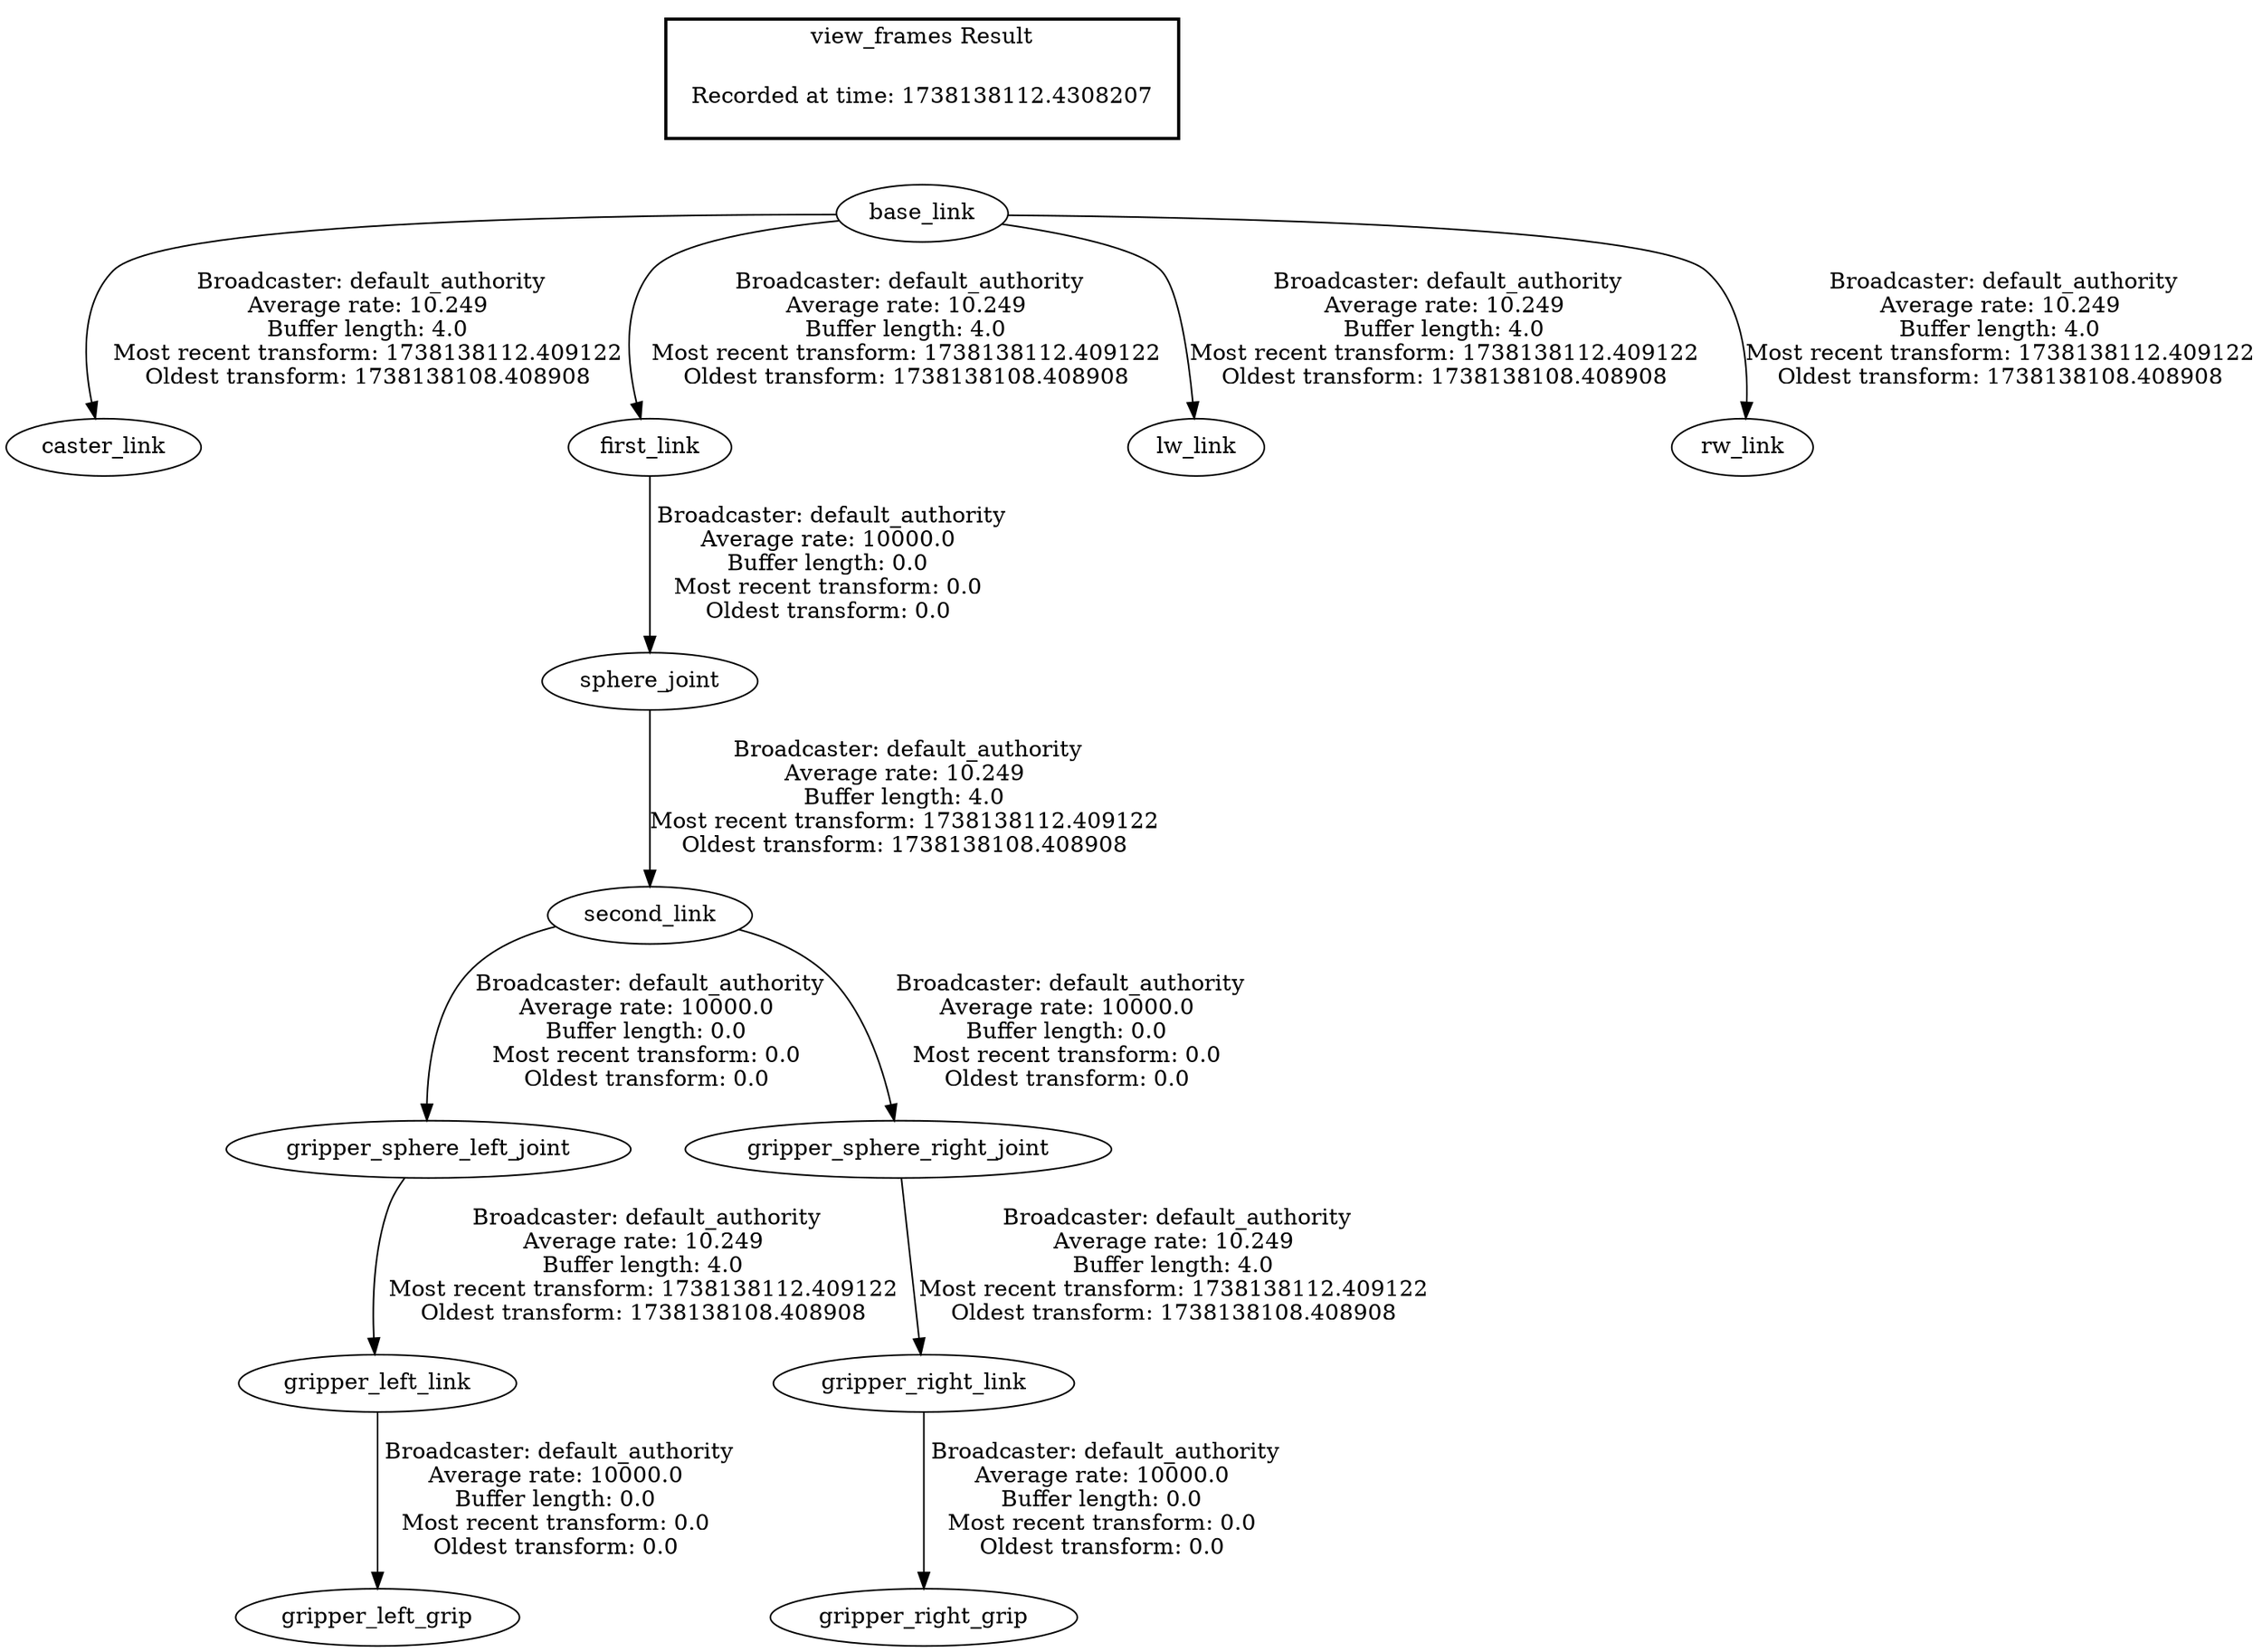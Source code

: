 digraph G {
"base_link" -> "caster_link"[label=" Broadcaster: default_authority\nAverage rate: 10.249\nBuffer length: 4.0\nMost recent transform: 1738138112.409122\nOldest transform: 1738138108.408908\n"];
"base_link" -> "first_link"[label=" Broadcaster: default_authority\nAverage rate: 10.249\nBuffer length: 4.0\nMost recent transform: 1738138112.409122\nOldest transform: 1738138108.408908\n"];
"base_link" -> "lw_link"[label=" Broadcaster: default_authority\nAverage rate: 10.249\nBuffer length: 4.0\nMost recent transform: 1738138112.409122\nOldest transform: 1738138108.408908\n"];
"base_link" -> "rw_link"[label=" Broadcaster: default_authority\nAverage rate: 10.249\nBuffer length: 4.0\nMost recent transform: 1738138112.409122\nOldest transform: 1738138108.408908\n"];
"sphere_joint" -> "second_link"[label=" Broadcaster: default_authority\nAverage rate: 10.249\nBuffer length: 4.0\nMost recent transform: 1738138112.409122\nOldest transform: 1738138108.408908\n"];
"first_link" -> "sphere_joint"[label=" Broadcaster: default_authority\nAverage rate: 10000.0\nBuffer length: 0.0\nMost recent transform: 0.0\nOldest transform: 0.0\n"];
"gripper_sphere_left_joint" -> "gripper_left_link"[label=" Broadcaster: default_authority\nAverage rate: 10.249\nBuffer length: 4.0\nMost recent transform: 1738138112.409122\nOldest transform: 1738138108.408908\n"];
"second_link" -> "gripper_sphere_left_joint"[label=" Broadcaster: default_authority\nAverage rate: 10000.0\nBuffer length: 0.0\nMost recent transform: 0.0\nOldest transform: 0.0\n"];
"gripper_sphere_right_joint" -> "gripper_right_link"[label=" Broadcaster: default_authority\nAverage rate: 10.249\nBuffer length: 4.0\nMost recent transform: 1738138112.409122\nOldest transform: 1738138108.408908\n"];
"second_link" -> "gripper_sphere_right_joint"[label=" Broadcaster: default_authority\nAverage rate: 10000.0\nBuffer length: 0.0\nMost recent transform: 0.0\nOldest transform: 0.0\n"];
"gripper_left_link" -> "gripper_left_grip"[label=" Broadcaster: default_authority\nAverage rate: 10000.0\nBuffer length: 0.0\nMost recent transform: 0.0\nOldest transform: 0.0\n"];
"gripper_right_link" -> "gripper_right_grip"[label=" Broadcaster: default_authority\nAverage rate: 10000.0\nBuffer length: 0.0\nMost recent transform: 0.0\nOldest transform: 0.0\n"];
edge [style=invis];
 subgraph cluster_legend { style=bold; color=black; label ="view_frames Result";
"Recorded at time: 1738138112.4308207"[ shape=plaintext ] ;
}->"base_link";
}